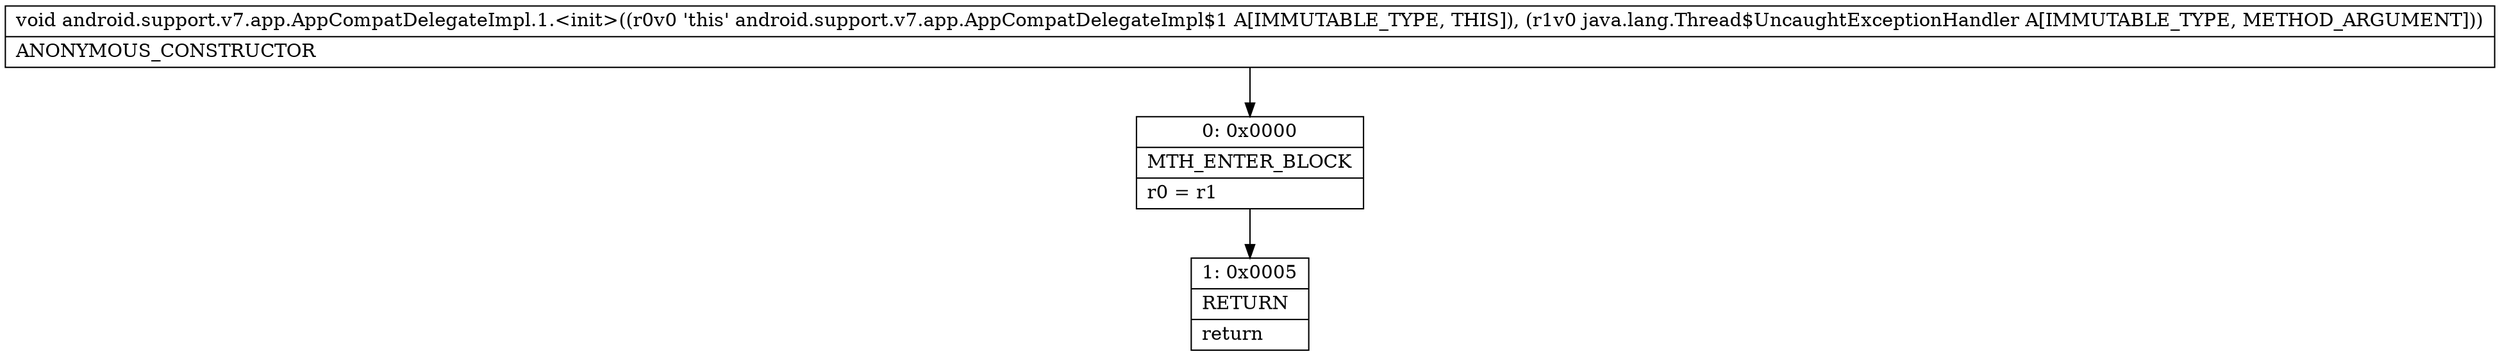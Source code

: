 digraph "CFG forandroid.support.v7.app.AppCompatDelegateImpl.1.\<init\>(Ljava\/lang\/Thread$UncaughtExceptionHandler;)V" {
Node_0 [shape=record,label="{0\:\ 0x0000|MTH_ENTER_BLOCK\l|r0 = r1\l}"];
Node_1 [shape=record,label="{1\:\ 0x0005|RETURN\l|return\l}"];
MethodNode[shape=record,label="{void android.support.v7.app.AppCompatDelegateImpl.1.\<init\>((r0v0 'this' android.support.v7.app.AppCompatDelegateImpl$1 A[IMMUTABLE_TYPE, THIS]), (r1v0 java.lang.Thread$UncaughtExceptionHandler A[IMMUTABLE_TYPE, METHOD_ARGUMENT]))  | ANONYMOUS_CONSTRUCTOR\l}"];
MethodNode -> Node_0;
Node_0 -> Node_1;
}

